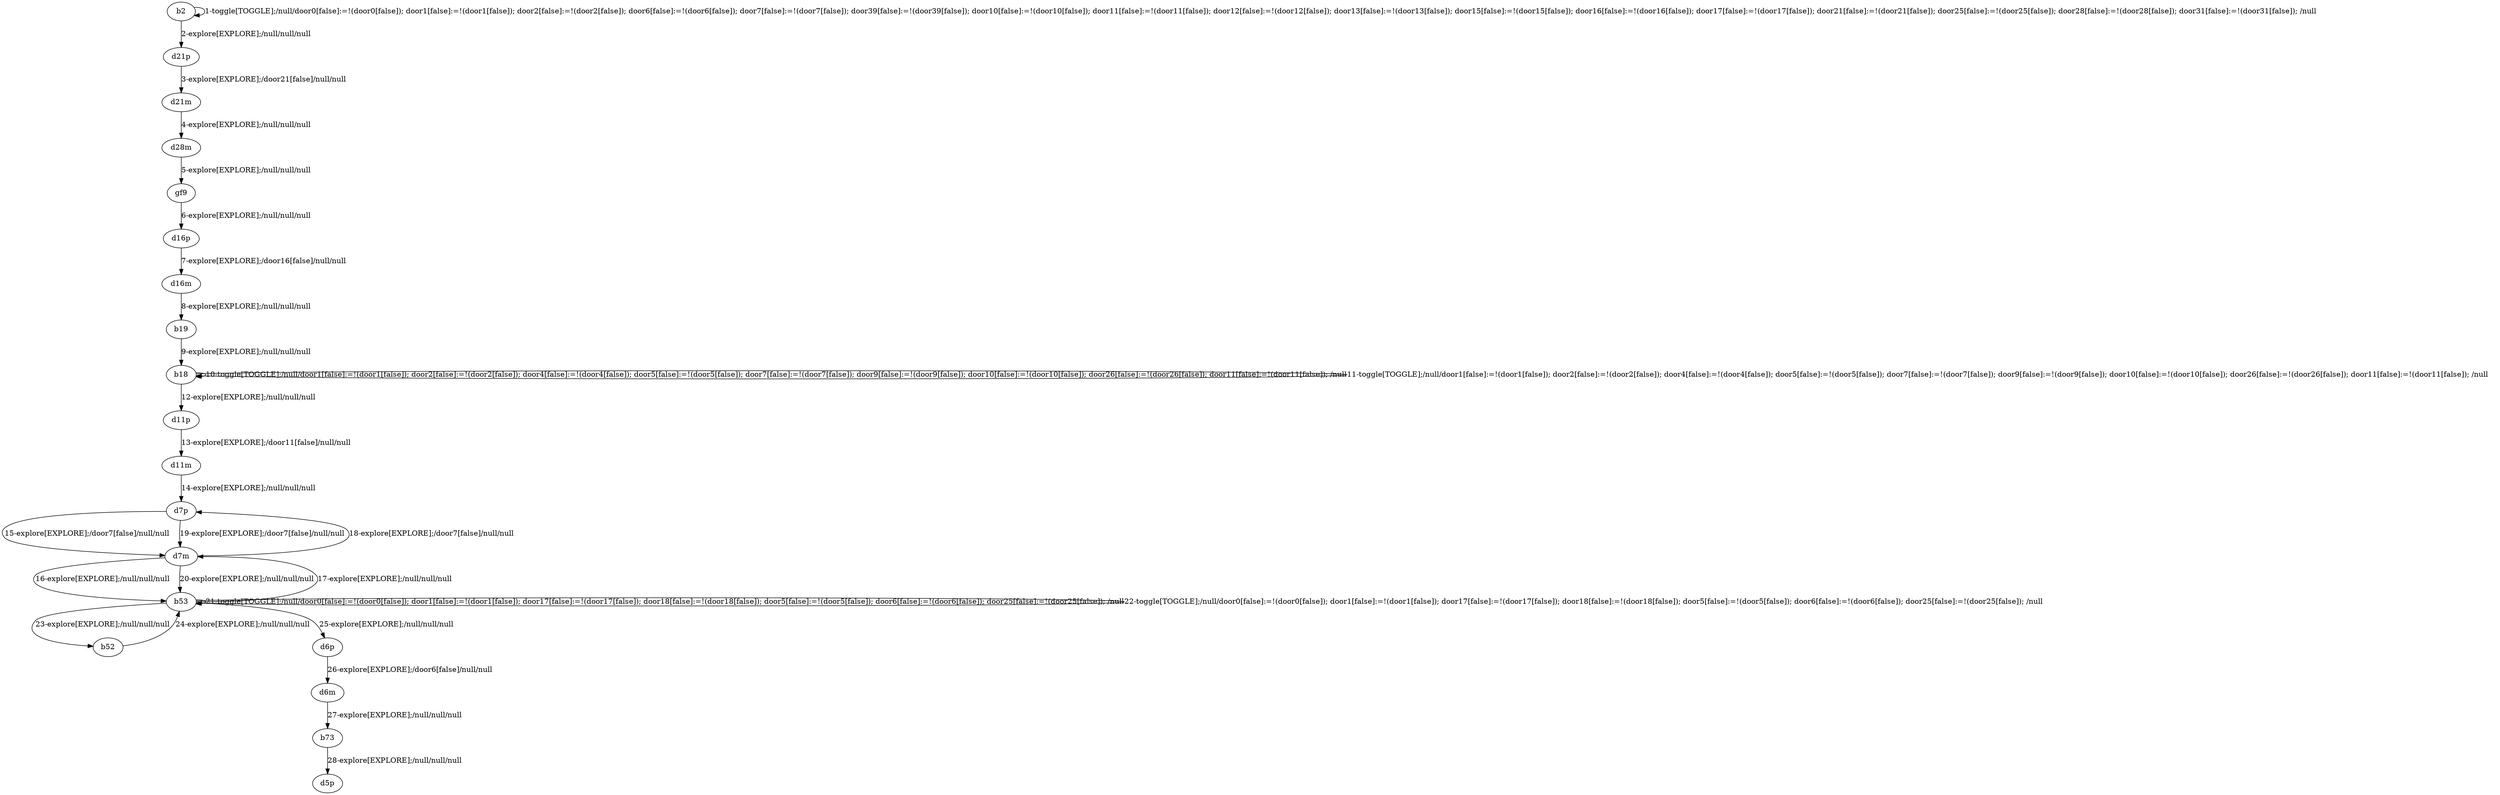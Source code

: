 # Total number of goals covered by this test: 2
# b53 --> b53
# d7m --> d7p

digraph g {
"b2" -> "b2" [label = "1-toggle[TOGGLE];/null/door0[false]:=!(door0[false]); door1[false]:=!(door1[false]); door2[false]:=!(door2[false]); door6[false]:=!(door6[false]); door7[false]:=!(door7[false]); door39[false]:=!(door39[false]); door10[false]:=!(door10[false]); door11[false]:=!(door11[false]); door12[false]:=!(door12[false]); door13[false]:=!(door13[false]); door15[false]:=!(door15[false]); door16[false]:=!(door16[false]); door17[false]:=!(door17[false]); door21[false]:=!(door21[false]); door25[false]:=!(door25[false]); door28[false]:=!(door28[false]); door31[false]:=!(door31[false]); /null"];
"b2" -> "d21p" [label = "2-explore[EXPLORE];/null/null/null"];
"d21p" -> "d21m" [label = "3-explore[EXPLORE];/door21[false]/null/null"];
"d21m" -> "d28m" [label = "4-explore[EXPLORE];/null/null/null"];
"d28m" -> "gf9" [label = "5-explore[EXPLORE];/null/null/null"];
"gf9" -> "d16p" [label = "6-explore[EXPLORE];/null/null/null"];
"d16p" -> "d16m" [label = "7-explore[EXPLORE];/door16[false]/null/null"];
"d16m" -> "b19" [label = "8-explore[EXPLORE];/null/null/null"];
"b19" -> "b18" [label = "9-explore[EXPLORE];/null/null/null"];
"b18" -> "b18" [label = "10-toggle[TOGGLE];/null/door1[false]:=!(door1[false]); door2[false]:=!(door2[false]); door4[false]:=!(door4[false]); door5[false]:=!(door5[false]); door7[false]:=!(door7[false]); door9[false]:=!(door9[false]); door10[false]:=!(door10[false]); door26[false]:=!(door26[false]); door11[false]:=!(door11[false]); /null"];
"b18" -> "b18" [label = "11-toggle[TOGGLE];/null/door1[false]:=!(door1[false]); door2[false]:=!(door2[false]); door4[false]:=!(door4[false]); door5[false]:=!(door5[false]); door7[false]:=!(door7[false]); door9[false]:=!(door9[false]); door10[false]:=!(door10[false]); door26[false]:=!(door26[false]); door11[false]:=!(door11[false]); /null"];
"b18" -> "d11p" [label = "12-explore[EXPLORE];/null/null/null"];
"d11p" -> "d11m" [label = "13-explore[EXPLORE];/door11[false]/null/null"];
"d11m" -> "d7p" [label = "14-explore[EXPLORE];/null/null/null"];
"d7p" -> "d7m" [label = "15-explore[EXPLORE];/door7[false]/null/null"];
"d7m" -> "b53" [label = "16-explore[EXPLORE];/null/null/null"];
"b53" -> "d7m" [label = "17-explore[EXPLORE];/null/null/null"];
"d7m" -> "d7p" [label = "18-explore[EXPLORE];/door7[false]/null/null"];
"d7p" -> "d7m" [label = "19-explore[EXPLORE];/door7[false]/null/null"];
"d7m" -> "b53" [label = "20-explore[EXPLORE];/null/null/null"];
"b53" -> "b53" [label = "21-toggle[TOGGLE];/null/door0[false]:=!(door0[false]); door1[false]:=!(door1[false]); door17[false]:=!(door17[false]); door18[false]:=!(door18[false]); door5[false]:=!(door5[false]); door6[false]:=!(door6[false]); door25[false]:=!(door25[false]); /null"];
"b53" -> "b53" [label = "22-toggle[TOGGLE];/null/door0[false]:=!(door0[false]); door1[false]:=!(door1[false]); door17[false]:=!(door17[false]); door18[false]:=!(door18[false]); door5[false]:=!(door5[false]); door6[false]:=!(door6[false]); door25[false]:=!(door25[false]); /null"];
"b53" -> "b52" [label = "23-explore[EXPLORE];/null/null/null"];
"b52" -> "b53" [label = "24-explore[EXPLORE];/null/null/null"];
"b53" -> "d6p" [label = "25-explore[EXPLORE];/null/null/null"];
"d6p" -> "d6m" [label = "26-explore[EXPLORE];/door6[false]/null/null"];
"d6m" -> "b73" [label = "27-explore[EXPLORE];/null/null/null"];
"b73" -> "d5p" [label = "28-explore[EXPLORE];/null/null/null"];
}